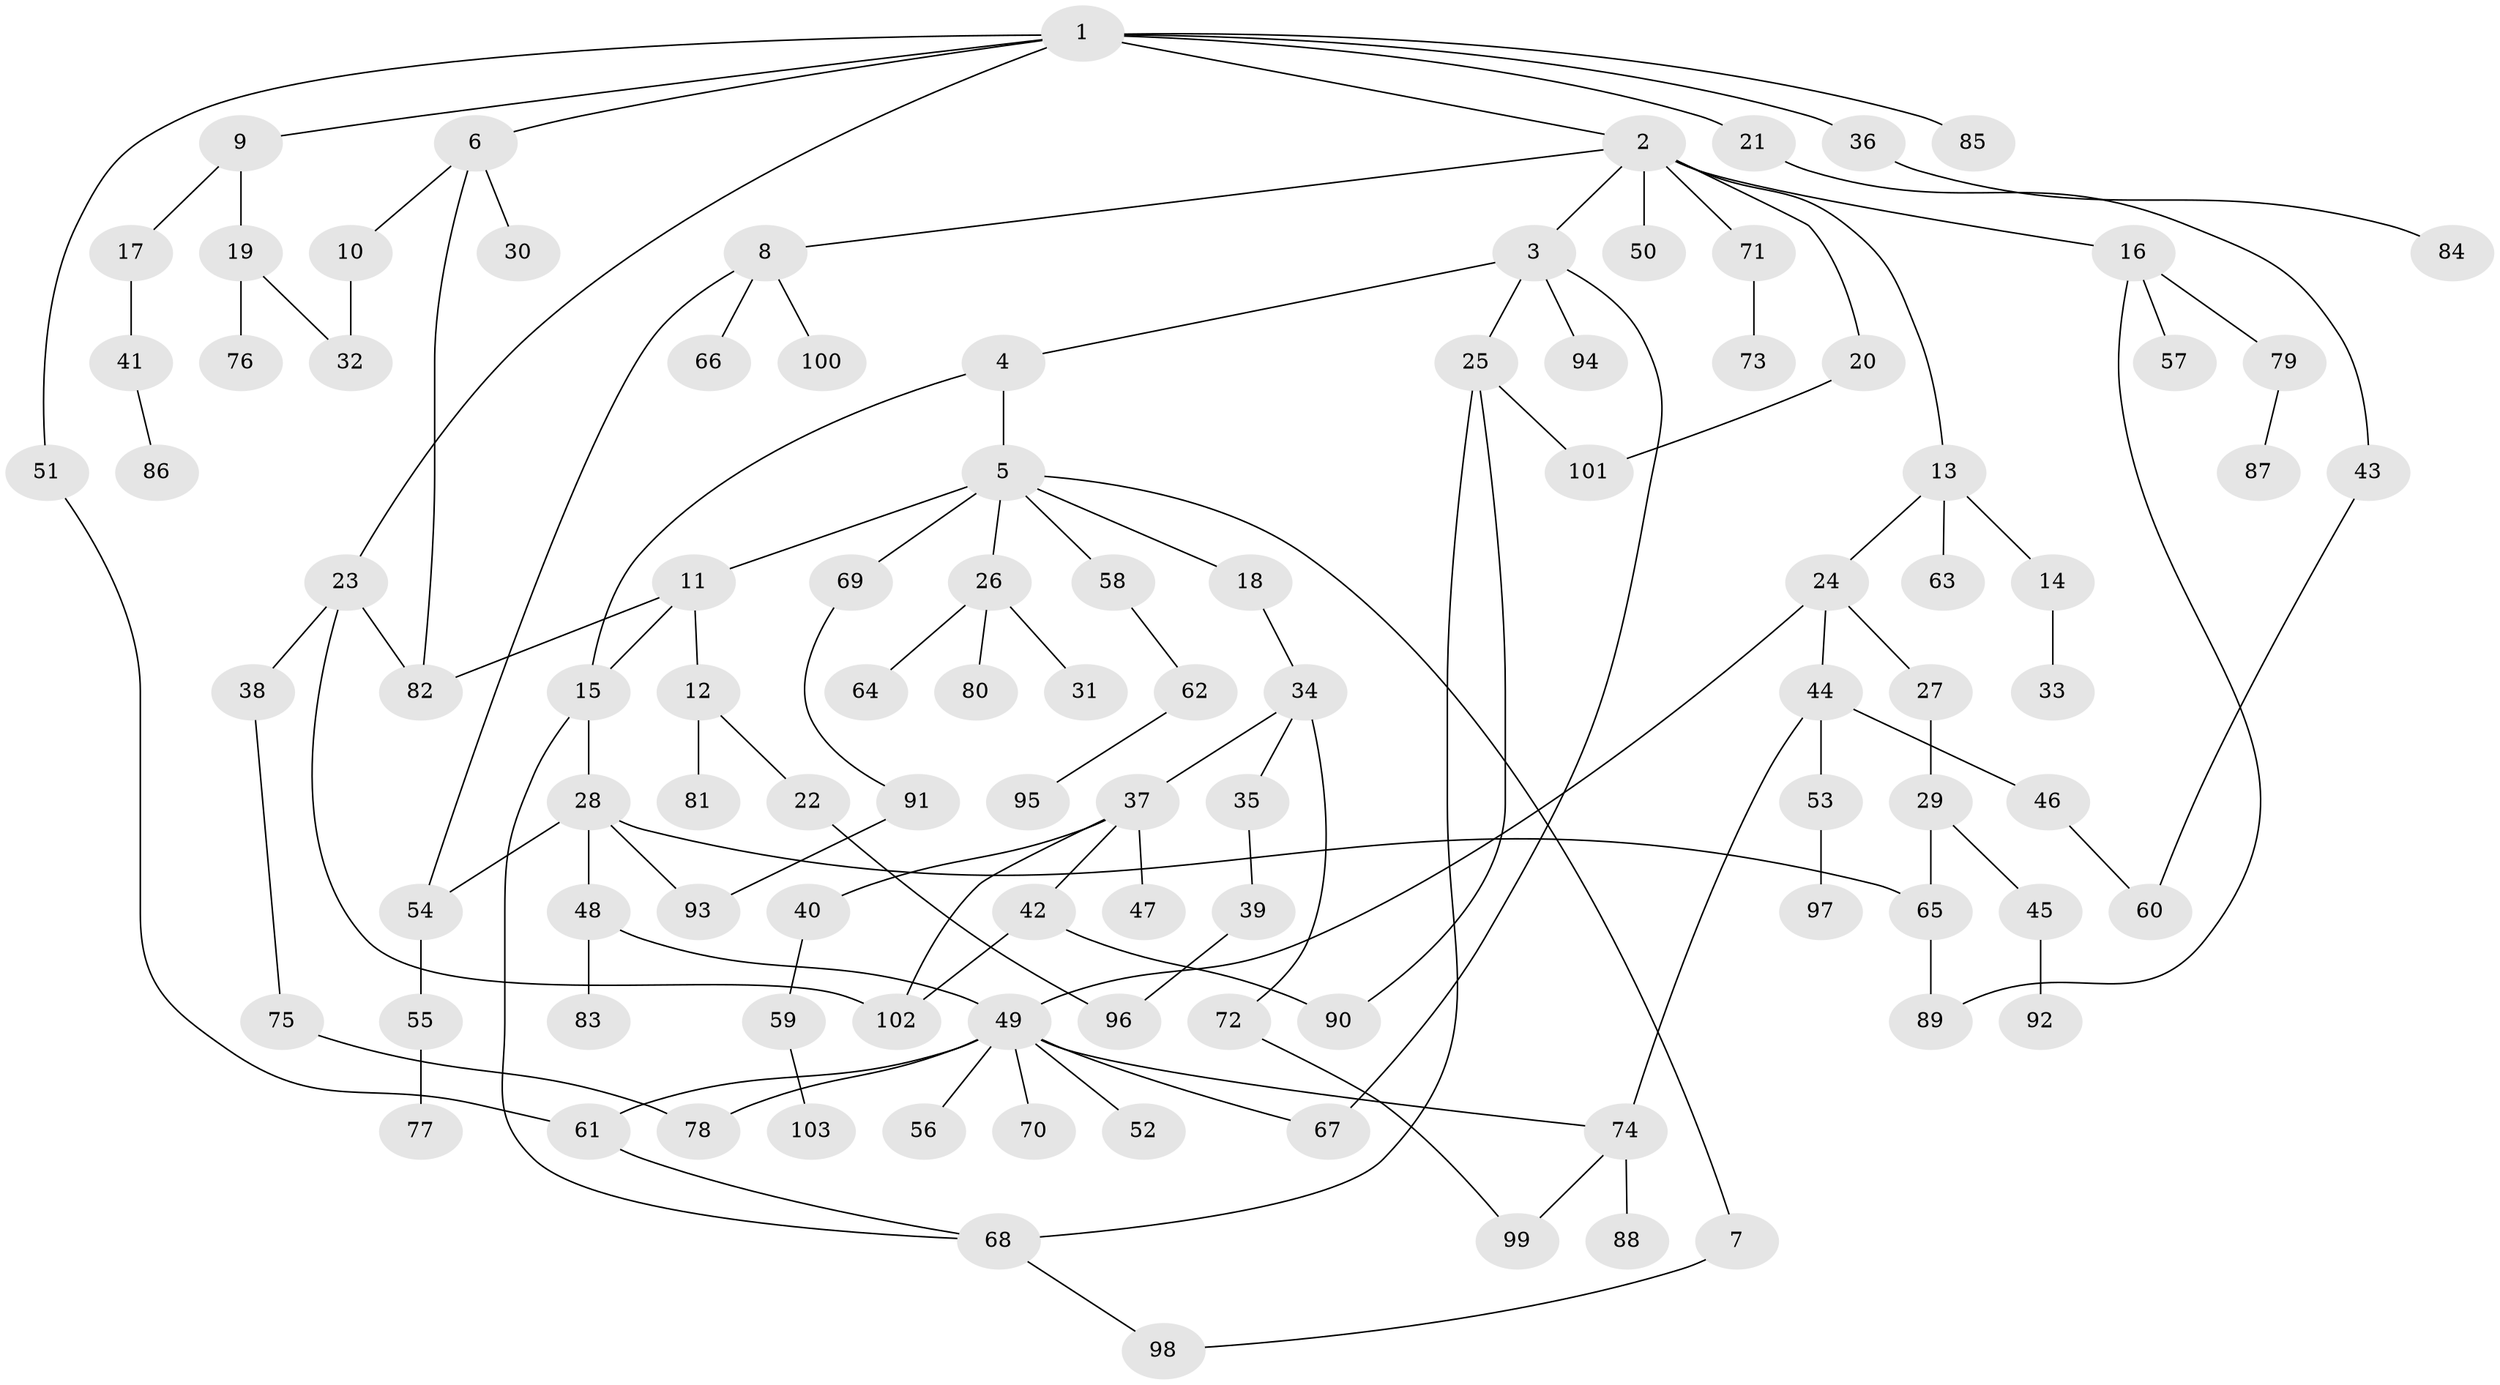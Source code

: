 // Generated by graph-tools (version 1.1) at 2025/49/03/09/25 03:49:21]
// undirected, 103 vertices, 125 edges
graph export_dot {
graph [start="1"]
  node [color=gray90,style=filled];
  1;
  2;
  3;
  4;
  5;
  6;
  7;
  8;
  9;
  10;
  11;
  12;
  13;
  14;
  15;
  16;
  17;
  18;
  19;
  20;
  21;
  22;
  23;
  24;
  25;
  26;
  27;
  28;
  29;
  30;
  31;
  32;
  33;
  34;
  35;
  36;
  37;
  38;
  39;
  40;
  41;
  42;
  43;
  44;
  45;
  46;
  47;
  48;
  49;
  50;
  51;
  52;
  53;
  54;
  55;
  56;
  57;
  58;
  59;
  60;
  61;
  62;
  63;
  64;
  65;
  66;
  67;
  68;
  69;
  70;
  71;
  72;
  73;
  74;
  75;
  76;
  77;
  78;
  79;
  80;
  81;
  82;
  83;
  84;
  85;
  86;
  87;
  88;
  89;
  90;
  91;
  92;
  93;
  94;
  95;
  96;
  97;
  98;
  99;
  100;
  101;
  102;
  103;
  1 -- 2;
  1 -- 6;
  1 -- 9;
  1 -- 21;
  1 -- 23;
  1 -- 36;
  1 -- 51;
  1 -- 85;
  2 -- 3;
  2 -- 8;
  2 -- 13;
  2 -- 16;
  2 -- 20;
  2 -- 50;
  2 -- 71;
  3 -- 4;
  3 -- 25;
  3 -- 67;
  3 -- 94;
  4 -- 5;
  4 -- 15;
  5 -- 7;
  5 -- 11;
  5 -- 18;
  5 -- 26;
  5 -- 58;
  5 -- 69;
  6 -- 10;
  6 -- 30;
  6 -- 82;
  7 -- 98;
  8 -- 54;
  8 -- 66;
  8 -- 100;
  9 -- 17;
  9 -- 19;
  10 -- 32;
  11 -- 12;
  11 -- 82;
  11 -- 15;
  12 -- 22;
  12 -- 81;
  13 -- 14;
  13 -- 24;
  13 -- 63;
  14 -- 33;
  15 -- 28;
  15 -- 68;
  16 -- 57;
  16 -- 79;
  16 -- 89;
  17 -- 41;
  18 -- 34;
  19 -- 32;
  19 -- 76;
  20 -- 101;
  21 -- 43;
  22 -- 96;
  23 -- 38;
  23 -- 102;
  23 -- 82;
  24 -- 27;
  24 -- 44;
  24 -- 49;
  25 -- 68;
  25 -- 101;
  25 -- 90;
  26 -- 31;
  26 -- 64;
  26 -- 80;
  27 -- 29;
  28 -- 48;
  28 -- 65;
  28 -- 93;
  28 -- 54;
  29 -- 45;
  29 -- 65;
  34 -- 35;
  34 -- 37;
  34 -- 72;
  35 -- 39;
  36 -- 84;
  37 -- 40;
  37 -- 42;
  37 -- 47;
  37 -- 102;
  38 -- 75;
  39 -- 96;
  40 -- 59;
  41 -- 86;
  42 -- 90;
  42 -- 102;
  43 -- 60;
  44 -- 46;
  44 -- 53;
  44 -- 74;
  45 -- 92;
  46 -- 60;
  48 -- 49;
  48 -- 83;
  49 -- 52;
  49 -- 56;
  49 -- 70;
  49 -- 78;
  49 -- 67;
  49 -- 74;
  49 -- 61;
  51 -- 61;
  53 -- 97;
  54 -- 55;
  55 -- 77;
  58 -- 62;
  59 -- 103;
  61 -- 68;
  62 -- 95;
  65 -- 89;
  68 -- 98;
  69 -- 91;
  71 -- 73;
  72 -- 99;
  74 -- 88;
  74 -- 99;
  75 -- 78;
  79 -- 87;
  91 -- 93;
}
